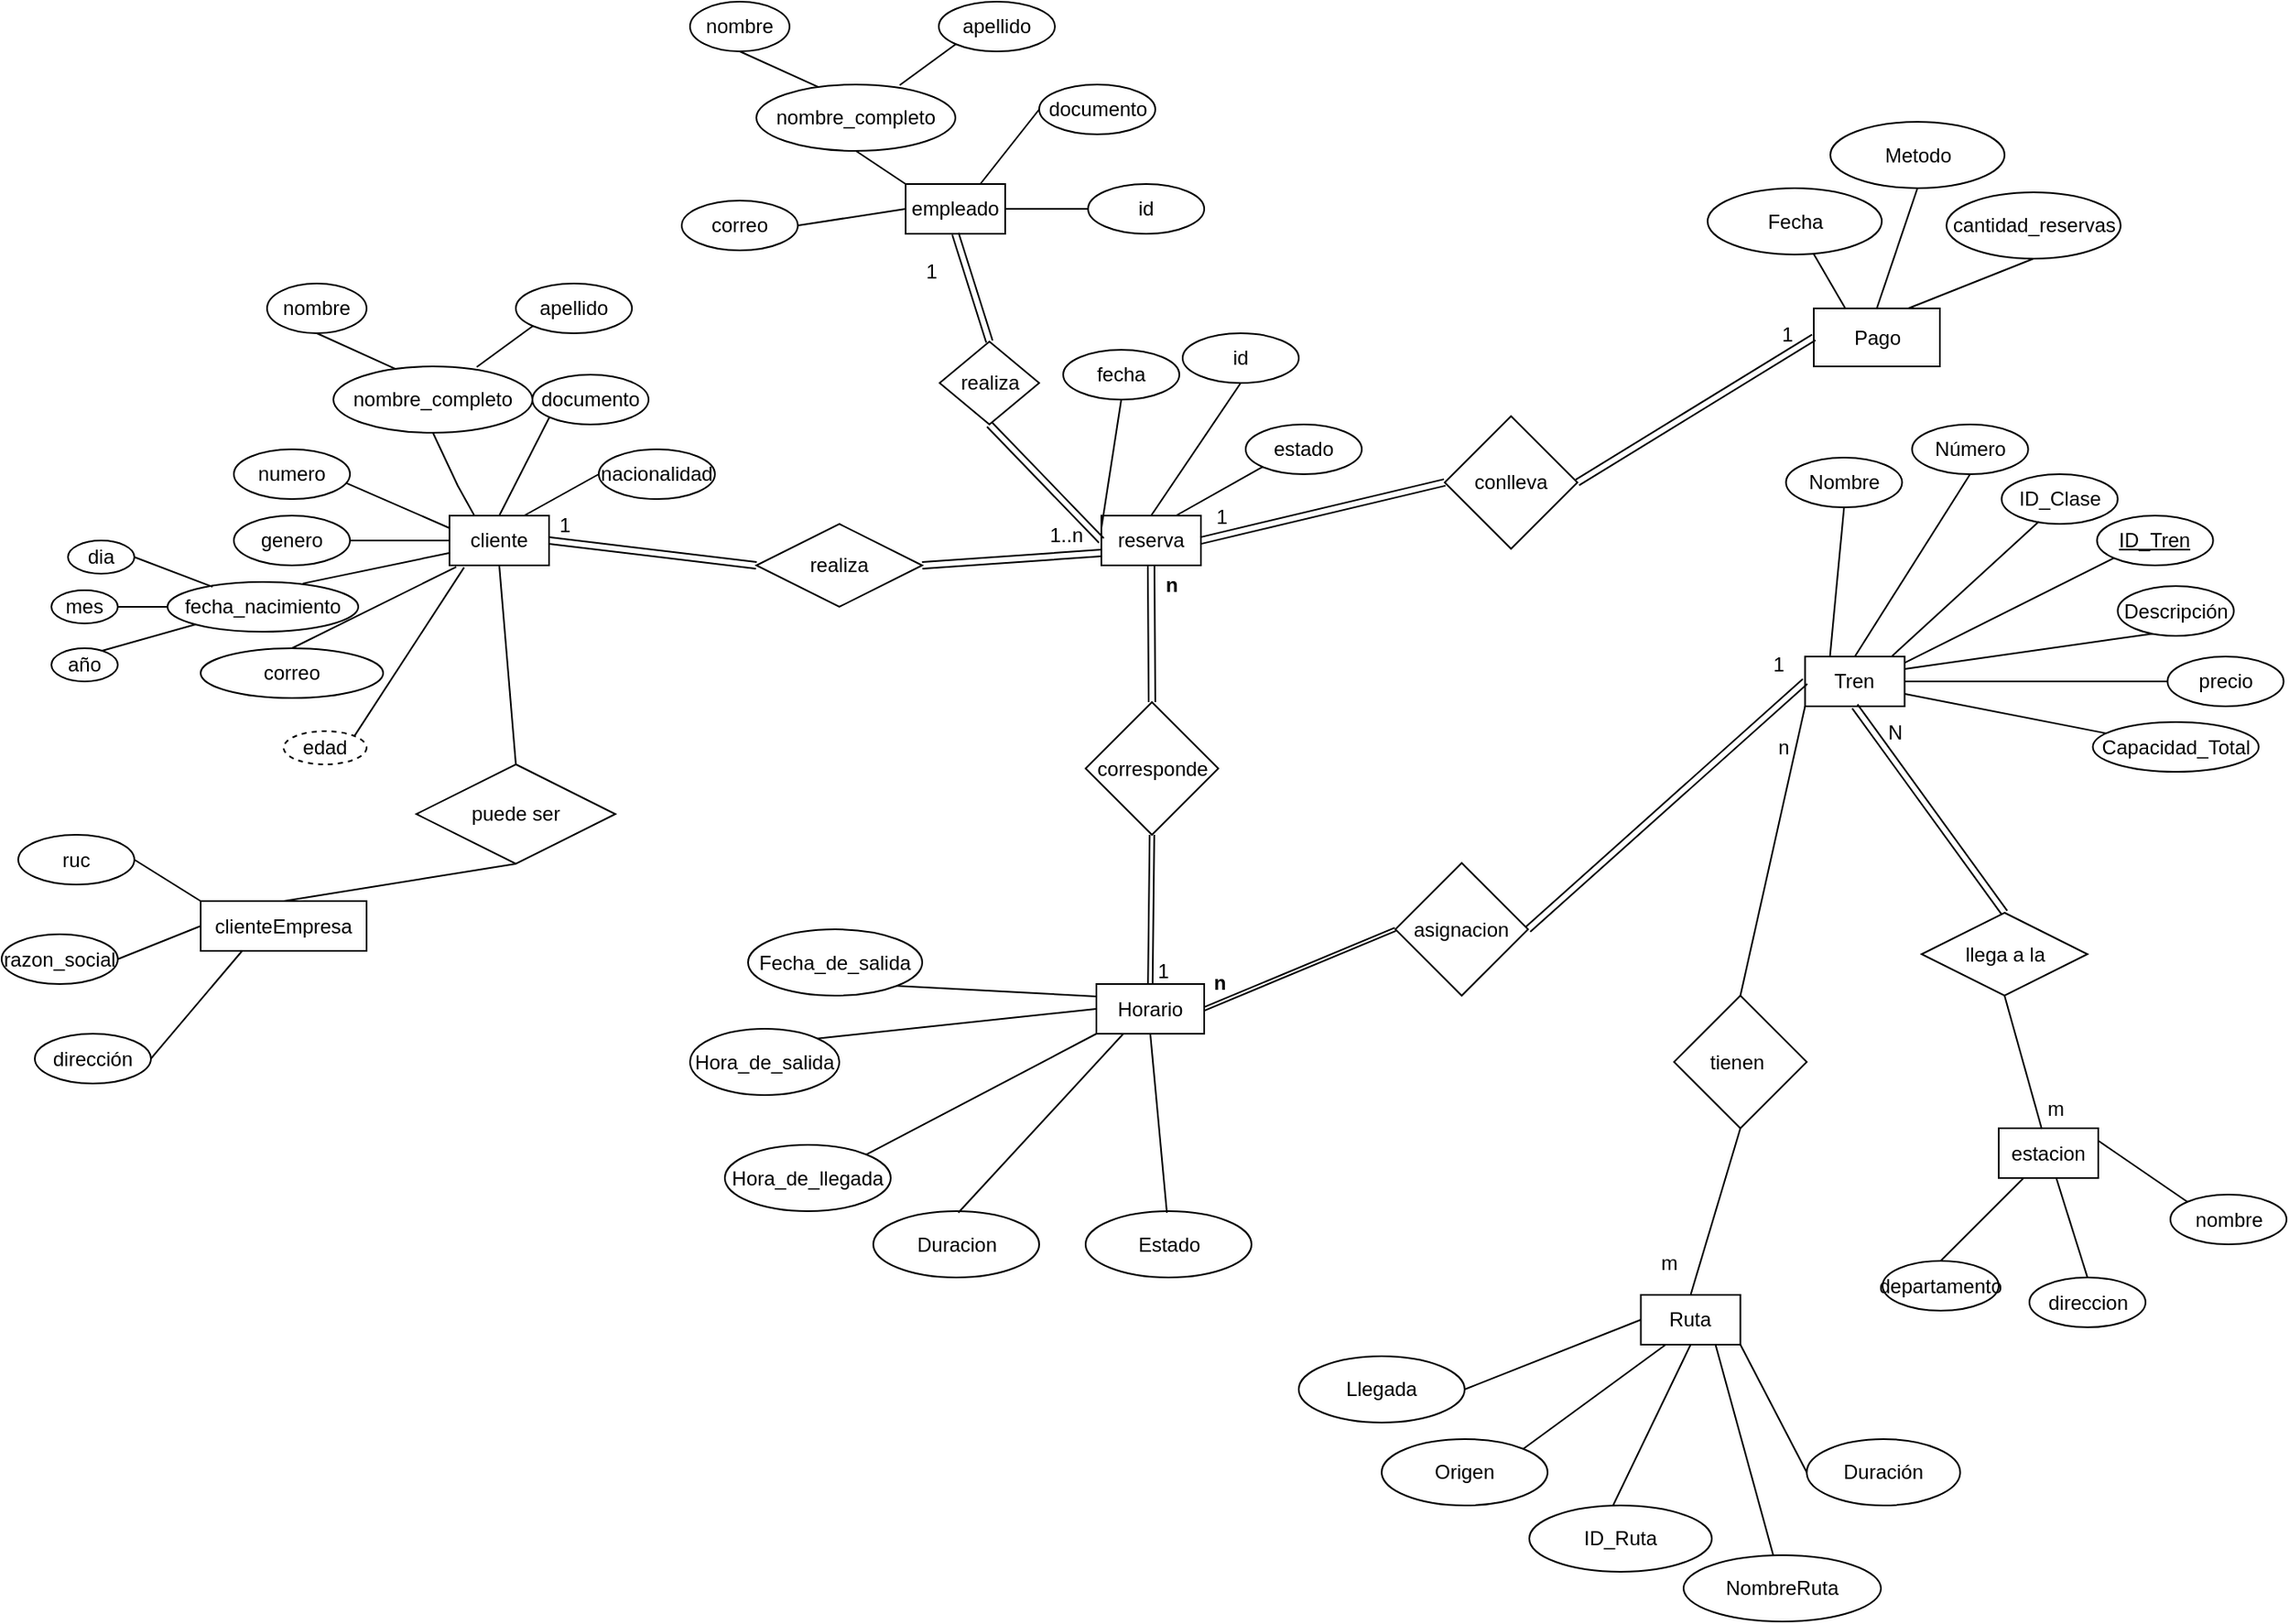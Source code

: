 <mxfile version="26.2.14">
  <diagram id="R2lEEEUBdFMjLlhIrx00" name="Page-1">
    <mxGraphModel dx="6060" dy="3515" grid="1" gridSize="10" guides="1" tooltips="1" connect="1" arrows="1" fold="1" page="1" pageScale="1" pageWidth="850" pageHeight="1100" math="0" shadow="0" extFonts="Permanent Marker^https://fonts.googleapis.com/css?family=Permanent+Marker">
      <root>
        <mxCell id="0" />
        <mxCell id="1" parent="0" />
        <mxCell id="vaJxQGinbK6b_5L8dUOn-235" value="cliente" style="rounded=0;whiteSpace=wrap;html=1;" vertex="1" parent="1">
          <mxGeometry x="-680" y="-10" width="60" height="30" as="geometry" />
        </mxCell>
        <mxCell id="vaJxQGinbK6b_5L8dUOn-236" value="nombre_completo" style="ellipse;whiteSpace=wrap;html=1;" vertex="1" parent="1">
          <mxGeometry x="-750" y="-100" width="120" height="40" as="geometry" />
        </mxCell>
        <mxCell id="vaJxQGinbK6b_5L8dUOn-237" value="nombre" style="ellipse;whiteSpace=wrap;html=1;" vertex="1" parent="1">
          <mxGeometry x="-790" y="-150" width="60" height="30" as="geometry" />
        </mxCell>
        <mxCell id="vaJxQGinbK6b_5L8dUOn-238" value="apellido" style="ellipse;whiteSpace=wrap;html=1;" vertex="1" parent="1">
          <mxGeometry x="-640" y="-150" width="70" height="30" as="geometry" />
        </mxCell>
        <mxCell id="vaJxQGinbK6b_5L8dUOn-239" value="Tren" style="rounded=0;whiteSpace=wrap;html=1;" vertex="1" parent="1">
          <mxGeometry x="137.25" y="75" width="60" height="30" as="geometry" />
        </mxCell>
        <mxCell id="vaJxQGinbK6b_5L8dUOn-240" value="" style="endArrow=none;html=1;rounded=0;entryX=0.5;entryY=1;entryDx=0;entryDy=0;exitX=0.313;exitY=0.038;exitDx=0;exitDy=0;exitPerimeter=0;" edge="1" parent="1" source="vaJxQGinbK6b_5L8dUOn-236" target="vaJxQGinbK6b_5L8dUOn-237">
          <mxGeometry width="50" height="50" relative="1" as="geometry">
            <mxPoint x="-640" y="-10" as="sourcePoint" />
            <mxPoint x="-590" y="-60" as="targetPoint" />
          </mxGeometry>
        </mxCell>
        <mxCell id="vaJxQGinbK6b_5L8dUOn-241" value="&lt;u&gt;ID_Tren&lt;/u&gt;" style="ellipse;whiteSpace=wrap;html=1;" vertex="1" parent="1">
          <mxGeometry x="313.25" y="-10" width="70" height="30" as="geometry" />
        </mxCell>
        <mxCell id="vaJxQGinbK6b_5L8dUOn-242" value="" style="endArrow=none;html=1;rounded=0;entryX=0;entryY=1;entryDx=0;entryDy=0;exitX=0.72;exitY=0.01;exitDx=0;exitDy=0;exitPerimeter=0;" edge="1" parent="1" source="vaJxQGinbK6b_5L8dUOn-236" target="vaJxQGinbK6b_5L8dUOn-238">
          <mxGeometry width="50" height="50" relative="1" as="geometry">
            <mxPoint x="-702" y="-68" as="sourcePoint" />
            <mxPoint x="-750" y="-110" as="targetPoint" />
          </mxGeometry>
        </mxCell>
        <mxCell id="vaJxQGinbK6b_5L8dUOn-243" value="" style="endArrow=none;html=1;rounded=0;entryX=0.5;entryY=1;entryDx=0;entryDy=0;exitX=0.25;exitY=0;exitDx=0;exitDy=0;" edge="1" parent="1" source="vaJxQGinbK6b_5L8dUOn-235" target="vaJxQGinbK6b_5L8dUOn-236">
          <mxGeometry width="50" height="50" relative="1" as="geometry">
            <mxPoint x="-665" y="-90" as="sourcePoint" />
            <mxPoint x="-620" y="-114" as="targetPoint" />
            <Array as="points">
              <mxPoint x="-675" y="-28" />
            </Array>
          </mxGeometry>
        </mxCell>
        <mxCell id="vaJxQGinbK6b_5L8dUOn-244" value="Número&lt;span style=&quot;color: rgba(0, 0, 0, 0); font-family: monospace; font-size: 0px; text-align: start; text-wrap-mode: nowrap;&quot;&gt;%3CmxGraphModel%3E%3Croot%3E%3CmxCell%20id%3D%220%22%2F%3E%3CmxCell%20id%3D%221%22%20parent%3D%220%22%2F%3E%3CmxCell%20id%3D%222%22%20value%3D%22ID_Tren%22%20style%3D%22ellipse%3BwhiteSpace%3Dwrap%3Bhtml%3D1%3B%22%20vertex%3D%221%22%20parent%3D%221%22%3E%3CmxGeometry%20x%3D%22550%22%20y%3D%22140%22%20width%3D%2270%22%20height%3D%2230%22%20as%3D%22geometry%22%2F%3E%3C%2FmxCell%3E%3C%2Froot%3E%3C%2FmxGraphModel%3E&lt;/span&gt;" style="ellipse;whiteSpace=wrap;html=1;" vertex="1" parent="1">
          <mxGeometry x="201.75" y="-65" width="70" height="30" as="geometry" />
        </mxCell>
        <mxCell id="vaJxQGinbK6b_5L8dUOn-245" value="numero" style="ellipse;whiteSpace=wrap;html=1;" vertex="1" parent="1">
          <mxGeometry x="-810" y="-50" width="70" height="30" as="geometry" />
        </mxCell>
        <mxCell id="vaJxQGinbK6b_5L8dUOn-246" value="Nombre" style="ellipse;whiteSpace=wrap;html=1;" vertex="1" parent="1">
          <mxGeometry x="125.75" y="-45" width="70" height="30" as="geometry" />
        </mxCell>
        <mxCell id="vaJxQGinbK6b_5L8dUOn-247" value="fecha_nacimiento" style="ellipse;whiteSpace=wrap;html=1;" vertex="1" parent="1">
          <mxGeometry x="-850" y="30" width="115" height="30" as="geometry" />
        </mxCell>
        <mxCell id="vaJxQGinbK6b_5L8dUOn-248" value="Capacidad_Total" style="ellipse;whiteSpace=wrap;html=1;" vertex="1" parent="1">
          <mxGeometry x="310.75" y="114.5" width="100" height="30" as="geometry" />
        </mxCell>
        <mxCell id="vaJxQGinbK6b_5L8dUOn-249" value="documento" style="ellipse;whiteSpace=wrap;html=1;" vertex="1" parent="1">
          <mxGeometry x="-630" y="-95" width="70" height="30" as="geometry" />
        </mxCell>
        <mxCell id="vaJxQGinbK6b_5L8dUOn-250" value="genero" style="ellipse;whiteSpace=wrap;html=1;" vertex="1" parent="1">
          <mxGeometry x="-810" y="-10" width="70" height="30" as="geometry" />
        </mxCell>
        <mxCell id="vaJxQGinbK6b_5L8dUOn-251" value="ID_Clase" style="ellipse;whiteSpace=wrap;html=1;" vertex="1" parent="1">
          <mxGeometry x="255.75" y="-35" width="70" height="30" as="geometry" />
        </mxCell>
        <mxCell id="vaJxQGinbK6b_5L8dUOn-252" value="correo" style="ellipse;whiteSpace=wrap;html=1;" vertex="1" parent="1">
          <mxGeometry x="-830" y="70" width="110" height="30" as="geometry" />
        </mxCell>
        <mxCell id="vaJxQGinbK6b_5L8dUOn-253" value="nacionalidad" style="ellipse;whiteSpace=wrap;html=1;" vertex="1" parent="1">
          <mxGeometry x="-590" y="-50" width="70" height="30" as="geometry" />
        </mxCell>
        <mxCell id="vaJxQGinbK6b_5L8dUOn-254" value="" style="endArrow=none;html=1;rounded=0;entryX=0.322;entryY=0.949;entryDx=0;entryDy=0;entryPerimeter=0;exitX=0.874;exitY=-0.01;exitDx=0;exitDy=0;exitPerimeter=0;" edge="1" parent="1" source="vaJxQGinbK6b_5L8dUOn-239" target="vaJxQGinbK6b_5L8dUOn-251">
          <mxGeometry width="50" height="50" relative="1" as="geometry">
            <mxPoint x="157.25" y="32.5" as="sourcePoint" />
            <mxPoint x="207.25" y="-17.5" as="targetPoint" />
          </mxGeometry>
        </mxCell>
        <mxCell id="vaJxQGinbK6b_5L8dUOn-255" value="edad" style="ellipse;whiteSpace=wrap;html=1;align=center;dashed=1;" vertex="1" parent="1">
          <mxGeometry x="-780" y="120" width="50" height="20" as="geometry" />
        </mxCell>
        <mxCell id="vaJxQGinbK6b_5L8dUOn-256" value="" style="endArrow=none;html=1;rounded=0;entryX=1;entryY=0.75;entryDx=0;entryDy=0;" edge="1" parent="1" source="vaJxQGinbK6b_5L8dUOn-248" target="vaJxQGinbK6b_5L8dUOn-239">
          <mxGeometry width="50" height="50" relative="1" as="geometry">
            <mxPoint x="117.25" y="112.5" as="sourcePoint" />
            <mxPoint x="167.25" y="62.5" as="targetPoint" />
          </mxGeometry>
        </mxCell>
        <mxCell id="vaJxQGinbK6b_5L8dUOn-257" value="" style="endArrow=none;html=1;rounded=0;exitX=0.5;exitY=1;exitDx=0;exitDy=0;entryX=0.25;entryY=0;entryDx=0;entryDy=0;" edge="1" parent="1" source="vaJxQGinbK6b_5L8dUOn-246" target="vaJxQGinbK6b_5L8dUOn-239">
          <mxGeometry width="50" height="50" relative="1" as="geometry">
            <mxPoint x="77.25" y="112.5" as="sourcePoint" />
            <mxPoint x="127.25" y="62.5" as="targetPoint" />
          </mxGeometry>
        </mxCell>
        <mxCell id="vaJxQGinbK6b_5L8dUOn-258" value="" style="endArrow=none;html=1;rounded=0;entryX=0;entryY=1;entryDx=0;entryDy=0;exitX=1.003;exitY=0.124;exitDx=0;exitDy=0;exitPerimeter=0;" edge="1" parent="1" source="vaJxQGinbK6b_5L8dUOn-239" target="vaJxQGinbK6b_5L8dUOn-241">
          <mxGeometry width="50" height="50" relative="1" as="geometry">
            <mxPoint x="167.25" y="65" as="sourcePoint" />
            <mxPoint x="187.25" y="-17.5" as="targetPoint" />
          </mxGeometry>
        </mxCell>
        <mxCell id="vaJxQGinbK6b_5L8dUOn-259" value="" style="endArrow=none;html=1;rounded=0;entryX=0.971;entryY=0.68;entryDx=0;entryDy=0;exitX=0;exitY=0.25;exitDx=0;exitDy=0;entryPerimeter=0;" edge="1" parent="1" source="vaJxQGinbK6b_5L8dUOn-235" target="vaJxQGinbK6b_5L8dUOn-245">
          <mxGeometry width="50" height="50" relative="1" as="geometry">
            <mxPoint x="-665" y="-90" as="sourcePoint" />
            <mxPoint x="-620" y="-114" as="targetPoint" />
          </mxGeometry>
        </mxCell>
        <mxCell id="vaJxQGinbK6b_5L8dUOn-260" value="" style="endArrow=none;html=1;rounded=0;exitX=0.5;exitY=1;exitDx=0;exitDy=0;entryX=0.5;entryY=0;entryDx=0;entryDy=0;" edge="1" parent="1" source="vaJxQGinbK6b_5L8dUOn-244" target="vaJxQGinbK6b_5L8dUOn-239">
          <mxGeometry width="50" height="50" relative="1" as="geometry">
            <mxPoint x="67.25" y="92.5" as="sourcePoint" />
            <mxPoint x="117.25" y="42.5" as="targetPoint" />
          </mxGeometry>
        </mxCell>
        <mxCell id="vaJxQGinbK6b_5L8dUOn-261" value="" style="endArrow=none;html=1;rounded=0;entryX=0;entryY=1;entryDx=0;entryDy=0;exitX=0.5;exitY=0;exitDx=0;exitDy=0;" edge="1" parent="1" source="vaJxQGinbK6b_5L8dUOn-235" target="vaJxQGinbK6b_5L8dUOn-249">
          <mxGeometry relative="1" as="geometry">
            <mxPoint x="-730" as="sourcePoint" />
            <mxPoint x="-570" as="targetPoint" />
          </mxGeometry>
        </mxCell>
        <mxCell id="vaJxQGinbK6b_5L8dUOn-262" value="" style="endArrow=none;html=1;rounded=0;entryX=0;entryY=0.5;entryDx=0;entryDy=0;exitX=1;exitY=0.5;exitDx=0;exitDy=0;" edge="1" parent="1" source="vaJxQGinbK6b_5L8dUOn-250" target="vaJxQGinbK6b_5L8dUOn-235">
          <mxGeometry relative="1" as="geometry">
            <mxPoint x="-790" y="30" as="sourcePoint" />
            <mxPoint x="-630" y="30" as="targetPoint" />
          </mxGeometry>
        </mxCell>
        <mxCell id="vaJxQGinbK6b_5L8dUOn-263" value="" style="endArrow=none;html=1;rounded=0;exitX=0.709;exitY=0.031;exitDx=0;exitDy=0;entryX=0;entryY=0.75;entryDx=0;entryDy=0;exitPerimeter=0;" edge="1" parent="1" source="vaJxQGinbK6b_5L8dUOn-247" target="vaJxQGinbK6b_5L8dUOn-235">
          <mxGeometry relative="1" as="geometry">
            <mxPoint x="-730" y="15" as="sourcePoint" />
            <mxPoint x="-680" y="20" as="targetPoint" />
          </mxGeometry>
        </mxCell>
        <mxCell id="vaJxQGinbK6b_5L8dUOn-264" value="" style="endArrow=none;html=1;rounded=0;exitX=0.5;exitY=0;exitDx=0;exitDy=0;entryX=0.068;entryY=1.031;entryDx=0;entryDy=0;entryPerimeter=0;" edge="1" parent="1" source="vaJxQGinbK6b_5L8dUOn-252" target="vaJxQGinbK6b_5L8dUOn-235">
          <mxGeometry relative="1" as="geometry">
            <mxPoint x="-735" y="51" as="sourcePoint" />
            <mxPoint x="-670" y="23" as="targetPoint" />
          </mxGeometry>
        </mxCell>
        <mxCell id="vaJxQGinbK6b_5L8dUOn-265" value="" style="endArrow=none;html=1;rounded=0;exitX=1;exitY=0;exitDx=0;exitDy=0;entryX=0.147;entryY=1.04;entryDx=0;entryDy=0;entryPerimeter=0;" edge="1" parent="1" source="vaJxQGinbK6b_5L8dUOn-255" target="vaJxQGinbK6b_5L8dUOn-235">
          <mxGeometry relative="1" as="geometry">
            <mxPoint x="-725" y="90" as="sourcePoint" />
            <mxPoint x="-666" y="31" as="targetPoint" />
          </mxGeometry>
        </mxCell>
        <mxCell id="vaJxQGinbK6b_5L8dUOn-266" value="" style="endArrow=none;html=1;rounded=0;exitX=0.75;exitY=0;exitDx=0;exitDy=0;entryX=0;entryY=0.5;entryDx=0;entryDy=0;" edge="1" parent="1" source="vaJxQGinbK6b_5L8dUOn-235" target="vaJxQGinbK6b_5L8dUOn-253">
          <mxGeometry relative="1" as="geometry">
            <mxPoint x="-695" y="130" as="sourcePoint" />
            <mxPoint x="-661" y="31" as="targetPoint" />
          </mxGeometry>
        </mxCell>
        <mxCell id="vaJxQGinbK6b_5L8dUOn-267" value="clienteEmpresa" style="rounded=0;whiteSpace=wrap;html=1;" vertex="1" parent="1">
          <mxGeometry x="-830" y="222.5" width="100" height="30" as="geometry" />
        </mxCell>
        <mxCell id="vaJxQGinbK6b_5L8dUOn-268" value="Horario" style="rounded=0;whiteSpace=wrap;html=1;" vertex="1" parent="1">
          <mxGeometry x="-290" y="272.5" width="65" height="30" as="geometry" />
        </mxCell>
        <mxCell id="vaJxQGinbK6b_5L8dUOn-269" value="Ruta" style="rounded=0;whiteSpace=wrap;html=1;" vertex="1" parent="1">
          <mxGeometry x="38.25" y="460" width="60" height="30" as="geometry" />
        </mxCell>
        <mxCell id="vaJxQGinbK6b_5L8dUOn-270" value="Hora_de_salida" style="ellipse;whiteSpace=wrap;html=1;" vertex="1" parent="1">
          <mxGeometry x="-535" y="299.5" width="90" height="40" as="geometry" />
        </mxCell>
        <mxCell id="vaJxQGinbK6b_5L8dUOn-271" value="Fecha_de_salida" style="ellipse;whiteSpace=wrap;html=1;" vertex="1" parent="1">
          <mxGeometry x="-500" y="239.5" width="105" height="40" as="geometry" />
        </mxCell>
        <mxCell id="vaJxQGinbK6b_5L8dUOn-272" value="Hora_de_llegada" style="ellipse;whiteSpace=wrap;html=1;" vertex="1" parent="1">
          <mxGeometry x="-514" y="369.5" width="100" height="40" as="geometry" />
        </mxCell>
        <mxCell id="vaJxQGinbK6b_5L8dUOn-273" value="Duracion" style="ellipse;whiteSpace=wrap;html=1;" vertex="1" parent="1">
          <mxGeometry x="-424.5" y="409.5" width="100" height="40" as="geometry" />
        </mxCell>
        <mxCell id="vaJxQGinbK6b_5L8dUOn-274" value="ID_Ruta" style="ellipse;whiteSpace=wrap;html=1;" vertex="1" parent="1">
          <mxGeometry x="-29" y="587" width="110" height="40" as="geometry" />
        </mxCell>
        <mxCell id="vaJxQGinbK6b_5L8dUOn-275" value="ruc" style="ellipse;whiteSpace=wrap;html=1;" vertex="1" parent="1">
          <mxGeometry x="-940" y="182.5" width="70" height="30" as="geometry" />
        </mxCell>
        <mxCell id="vaJxQGinbK6b_5L8dUOn-276" value="razon_social" style="ellipse;whiteSpace=wrap;html=1;" vertex="1" parent="1">
          <mxGeometry x="-950" y="242.5" width="70" height="30" as="geometry" />
        </mxCell>
        <mxCell id="vaJxQGinbK6b_5L8dUOn-277" value="dirección" style="ellipse;whiteSpace=wrap;html=1;" vertex="1" parent="1">
          <mxGeometry x="-930" y="302.5" width="70" height="30" as="geometry" />
        </mxCell>
        <mxCell id="vaJxQGinbK6b_5L8dUOn-278" value="" style="endArrow=none;html=1;rounded=0;exitX=1;exitY=0.5;exitDx=0;exitDy=0;entryX=0;entryY=0;entryDx=0;entryDy=0;" edge="1" parent="1" source="vaJxQGinbK6b_5L8dUOn-275" target="vaJxQGinbK6b_5L8dUOn-267">
          <mxGeometry relative="1" as="geometry">
            <mxPoint x="-867" y="135.5" as="sourcePoint" />
            <mxPoint x="-801" y="33.5" as="targetPoint" />
          </mxGeometry>
        </mxCell>
        <mxCell id="vaJxQGinbK6b_5L8dUOn-279" value="" style="endArrow=none;html=1;rounded=0;exitX=1;exitY=0.5;exitDx=0;exitDy=0;entryX=0;entryY=0.5;entryDx=0;entryDy=0;" edge="1" parent="1" source="vaJxQGinbK6b_5L8dUOn-276" target="vaJxQGinbK6b_5L8dUOn-267">
          <mxGeometry relative="1" as="geometry">
            <mxPoint x="-867" y="135.5" as="sourcePoint" />
            <mxPoint x="-801" y="33.5" as="targetPoint" />
          </mxGeometry>
        </mxCell>
        <mxCell id="vaJxQGinbK6b_5L8dUOn-280" value="" style="endArrow=none;html=1;rounded=0;exitX=1;exitY=0.5;exitDx=0;exitDy=0;entryX=0.25;entryY=1;entryDx=0;entryDy=0;" edge="1" parent="1" source="vaJxQGinbK6b_5L8dUOn-277" target="vaJxQGinbK6b_5L8dUOn-267">
          <mxGeometry relative="1" as="geometry">
            <mxPoint x="-867" y="135.5" as="sourcePoint" />
            <mxPoint x="-801" y="33.5" as="targetPoint" />
          </mxGeometry>
        </mxCell>
        <mxCell id="vaJxQGinbK6b_5L8dUOn-281" value="NombreRuta" style="ellipse;whiteSpace=wrap;html=1;" vertex="1" parent="1">
          <mxGeometry x="64" y="617" width="119" height="40" as="geometry" />
        </mxCell>
        <mxCell id="vaJxQGinbK6b_5L8dUOn-282" value="Duración" style="ellipse;whiteSpace=wrap;html=1;" vertex="1" parent="1">
          <mxGeometry x="138.25" y="547" width="92.5" height="40" as="geometry" />
        </mxCell>
        <mxCell id="vaJxQGinbK6b_5L8dUOn-283" value="reserva" style="rounded=0;whiteSpace=wrap;html=1;" vertex="1" parent="1">
          <mxGeometry x="-287" y="-10" width="60" height="30" as="geometry" />
        </mxCell>
        <mxCell id="vaJxQGinbK6b_5L8dUOn-284" value="id" style="ellipse;whiteSpace=wrap;html=1;" vertex="1" parent="1">
          <mxGeometry x="-238" y="-120" width="70" height="30" as="geometry" />
        </mxCell>
        <mxCell id="vaJxQGinbK6b_5L8dUOn-285" value="fecha" style="ellipse;whiteSpace=wrap;html=1;" vertex="1" parent="1">
          <mxGeometry x="-310" y="-110" width="70" height="30" as="geometry" />
        </mxCell>
        <mxCell id="vaJxQGinbK6b_5L8dUOn-286" value="dia" style="ellipse;whiteSpace=wrap;html=1;" vertex="1" parent="1">
          <mxGeometry x="-910" y="5" width="40" height="20" as="geometry" />
        </mxCell>
        <mxCell id="vaJxQGinbK6b_5L8dUOn-287" value="mes" style="ellipse;whiteSpace=wrap;html=1;" vertex="1" parent="1">
          <mxGeometry x="-920" y="35" width="40" height="20" as="geometry" />
        </mxCell>
        <mxCell id="vaJxQGinbK6b_5L8dUOn-288" value="año" style="ellipse;whiteSpace=wrap;html=1;" vertex="1" parent="1">
          <mxGeometry x="-920" y="70" width="40" height="20" as="geometry" />
        </mxCell>
        <mxCell id="vaJxQGinbK6b_5L8dUOn-289" value="" style="endArrow=none;html=1;rounded=0;exitX=1;exitY=0.5;exitDx=0;exitDy=0;entryX=0.236;entryY=0.099;entryDx=0;entryDy=0;entryPerimeter=0;" edge="1" parent="1" source="vaJxQGinbK6b_5L8dUOn-286" target="vaJxQGinbK6b_5L8dUOn-247">
          <mxGeometry relative="1" as="geometry">
            <mxPoint x="-747" y="128" as="sourcePoint" />
            <mxPoint x="-870.0" y="40" as="targetPoint" />
          </mxGeometry>
        </mxCell>
        <mxCell id="vaJxQGinbK6b_5L8dUOn-290" value="" style="endArrow=none;html=1;rounded=0;exitX=1;exitY=0.5;exitDx=0;exitDy=0;entryX=0;entryY=0.5;entryDx=0;entryDy=0;" edge="1" parent="1" source="vaJxQGinbK6b_5L8dUOn-287" target="vaJxQGinbK6b_5L8dUOn-247">
          <mxGeometry relative="1" as="geometry">
            <mxPoint x="-860" y="25" as="sourcePoint" />
            <mxPoint x="-870.92" y="43.51" as="targetPoint" />
          </mxGeometry>
        </mxCell>
        <mxCell id="vaJxQGinbK6b_5L8dUOn-291" value="" style="endArrow=none;html=1;rounded=0;exitX=0.763;exitY=0.076;exitDx=0;exitDy=0;entryX=0;entryY=1;entryDx=0;entryDy=0;exitPerimeter=0;" edge="1" parent="1" source="vaJxQGinbK6b_5L8dUOn-288" target="vaJxQGinbK6b_5L8dUOn-247">
          <mxGeometry relative="1" as="geometry">
            <mxPoint x="-850" y="60" as="sourcePoint" />
            <mxPoint x="-810" y="62" as="targetPoint" />
          </mxGeometry>
        </mxCell>
        <mxCell id="vaJxQGinbK6b_5L8dUOn-292" value="Estado" style="ellipse;whiteSpace=wrap;html=1;" vertex="1" parent="1">
          <mxGeometry x="-296.5" y="409.5" width="100" height="40" as="geometry" />
        </mxCell>
        <mxCell id="vaJxQGinbK6b_5L8dUOn-293" value="" style="endArrow=none;html=1;rounded=0;exitX=0;exitY=0.25;exitDx=0;exitDy=0;entryX=1;entryY=1;entryDx=0;entryDy=0;" edge="1" parent="1" source="vaJxQGinbK6b_5L8dUOn-268" target="vaJxQGinbK6b_5L8dUOn-271">
          <mxGeometry width="50" height="50" relative="1" as="geometry">
            <mxPoint x="-272" y="239.5" as="sourcePoint" />
            <mxPoint x="-222" y="189.5" as="targetPoint" />
          </mxGeometry>
        </mxCell>
        <mxCell id="vaJxQGinbK6b_5L8dUOn-294" value="" style="endArrow=none;html=1;rounded=0;exitX=0.5;exitY=0;exitDx=0;exitDy=0;entryX=0.5;entryY=1;entryDx=0;entryDy=0;" edge="1" parent="1" source="vaJxQGinbK6b_5L8dUOn-283" target="vaJxQGinbK6b_5L8dUOn-284">
          <mxGeometry relative="1" as="geometry">
            <mxPoint x="-445" y="-85" as="sourcePoint" />
            <mxPoint x="-400" y="-110" as="targetPoint" />
          </mxGeometry>
        </mxCell>
        <mxCell id="vaJxQGinbK6b_5L8dUOn-295" value="" style="endArrow=none;html=1;rounded=0;exitX=0;exitY=0.5;exitDx=0;exitDy=0;entryX=1;entryY=0;entryDx=0;entryDy=0;" edge="1" parent="1" source="vaJxQGinbK6b_5L8dUOn-268" target="vaJxQGinbK6b_5L8dUOn-270">
          <mxGeometry width="50" height="50" relative="1" as="geometry">
            <mxPoint x="-332.4" y="289.5" as="sourcePoint" />
            <mxPoint x="-332.4" y="209.5" as="targetPoint" />
          </mxGeometry>
        </mxCell>
        <mxCell id="vaJxQGinbK6b_5L8dUOn-296" value="" style="endArrow=none;html=1;rounded=0;exitX=0;exitY=0.25;exitDx=0;exitDy=0;entryX=0.5;entryY=1;entryDx=0;entryDy=0;" edge="1" parent="1" source="vaJxQGinbK6b_5L8dUOn-283" target="vaJxQGinbK6b_5L8dUOn-285">
          <mxGeometry relative="1" as="geometry">
            <mxPoint x="-240" y="-15" as="sourcePoint" />
            <mxPoint x="-255" y="-65" as="targetPoint" />
          </mxGeometry>
        </mxCell>
        <mxCell id="vaJxQGinbK6b_5L8dUOn-297" value="" style="endArrow=none;html=1;rounded=0;exitX=0;exitY=1;exitDx=0;exitDy=0;entryX=1;entryY=0;entryDx=0;entryDy=0;" edge="1" parent="1" source="vaJxQGinbK6b_5L8dUOn-268" target="vaJxQGinbK6b_5L8dUOn-272">
          <mxGeometry width="50" height="50" relative="1" as="geometry">
            <mxPoint x="-309" y="341.5" as="sourcePoint" />
            <mxPoint x="-372" y="279.5" as="targetPoint" />
          </mxGeometry>
        </mxCell>
        <mxCell id="vaJxQGinbK6b_5L8dUOn-298" value="" style="endArrow=none;html=1;rounded=0;exitX=0.25;exitY=1;exitDx=0;exitDy=0;entryX=0.513;entryY=0.022;entryDx=0;entryDy=0;entryPerimeter=0;" edge="1" parent="1" source="vaJxQGinbK6b_5L8dUOn-268" target="vaJxQGinbK6b_5L8dUOn-273">
          <mxGeometry width="50" height="50" relative="1" as="geometry">
            <mxPoint x="-272" y="364.5" as="sourcePoint" />
            <mxPoint x="-362" y="359.5" as="targetPoint" />
          </mxGeometry>
        </mxCell>
        <mxCell id="vaJxQGinbK6b_5L8dUOn-299" value="" style="endArrow=none;html=1;rounded=0;exitX=0.5;exitY=1;exitDx=0;exitDy=0;entryX=0.49;entryY=0.023;entryDx=0;entryDy=0;entryPerimeter=0;" edge="1" parent="1" source="vaJxQGinbK6b_5L8dUOn-268" target="vaJxQGinbK6b_5L8dUOn-292">
          <mxGeometry width="50" height="50" relative="1" as="geometry">
            <mxPoint x="-217" y="299.5" as="sourcePoint" />
            <mxPoint x="-213.25" y="409.5" as="targetPoint" />
          </mxGeometry>
        </mxCell>
        <mxCell id="vaJxQGinbK6b_5L8dUOn-300" value="estado" style="ellipse;whiteSpace=wrap;html=1;" vertex="1" parent="1">
          <mxGeometry x="-200" y="-65" width="70" height="30" as="geometry" />
        </mxCell>
        <mxCell id="vaJxQGinbK6b_5L8dUOn-301" value="" style="endArrow=none;html=1;rounded=0;exitX=0.75;exitY=0;exitDx=0;exitDy=0;entryX=0;entryY=1;entryDx=0;entryDy=0;" edge="1" parent="1" source="vaJxQGinbK6b_5L8dUOn-283" target="vaJxQGinbK6b_5L8dUOn-300">
          <mxGeometry relative="1" as="geometry">
            <mxPoint x="-315" y="-10" as="sourcePoint" />
            <mxPoint x="-328" y="-65" as="targetPoint" />
          </mxGeometry>
        </mxCell>
        <mxCell id="vaJxQGinbK6b_5L8dUOn-302" value="empleado" style="rounded=0;whiteSpace=wrap;html=1;" vertex="1" parent="1">
          <mxGeometry x="-405" y="-210" width="60" height="30" as="geometry" />
        </mxCell>
        <mxCell id="vaJxQGinbK6b_5L8dUOn-303" value="nombre_completo" style="ellipse;whiteSpace=wrap;html=1;" vertex="1" parent="1">
          <mxGeometry x="-495" y="-270" width="120" height="40" as="geometry" />
        </mxCell>
        <mxCell id="vaJxQGinbK6b_5L8dUOn-304" value="Pago" style="rounded=0;whiteSpace=wrap;html=1;" vertex="1" parent="1">
          <mxGeometry x="142.5" y="-135" width="76" height="35" as="geometry" />
        </mxCell>
        <mxCell id="vaJxQGinbK6b_5L8dUOn-305" value="nombre" style="ellipse;whiteSpace=wrap;html=1;" vertex="1" parent="1">
          <mxGeometry x="-535" y="-320" width="60" height="30" as="geometry" />
        </mxCell>
        <mxCell id="vaJxQGinbK6b_5L8dUOn-306" value="apellido" style="ellipse;whiteSpace=wrap;html=1;" vertex="1" parent="1">
          <mxGeometry x="-385" y="-320" width="70" height="30" as="geometry" />
        </mxCell>
        <mxCell id="vaJxQGinbK6b_5L8dUOn-307" value="" style="endArrow=none;html=1;rounded=0;entryX=0.5;entryY=1;entryDx=0;entryDy=0;exitX=0.313;exitY=0.038;exitDx=0;exitDy=0;exitPerimeter=0;" edge="1" parent="1" source="vaJxQGinbK6b_5L8dUOn-303" target="vaJxQGinbK6b_5L8dUOn-305">
          <mxGeometry width="50" height="50" relative="1" as="geometry">
            <mxPoint x="-385" y="-180" as="sourcePoint" />
            <mxPoint x="-335" y="-230" as="targetPoint" />
          </mxGeometry>
        </mxCell>
        <mxCell id="vaJxQGinbK6b_5L8dUOn-308" value="" style="endArrow=none;html=1;rounded=0;entryX=0;entryY=1;entryDx=0;entryDy=0;exitX=0.72;exitY=0.01;exitDx=0;exitDy=0;exitPerimeter=0;" edge="1" parent="1" source="vaJxQGinbK6b_5L8dUOn-303" target="vaJxQGinbK6b_5L8dUOn-306">
          <mxGeometry width="50" height="50" relative="1" as="geometry">
            <mxPoint x="-447" y="-238" as="sourcePoint" />
            <mxPoint x="-495" y="-280" as="targetPoint" />
          </mxGeometry>
        </mxCell>
        <mxCell id="vaJxQGinbK6b_5L8dUOn-309" value="documento" style="ellipse;whiteSpace=wrap;html=1;" vertex="1" parent="1">
          <mxGeometry x="-324.5" y="-270" width="70" height="30" as="geometry" />
        </mxCell>
        <mxCell id="vaJxQGinbK6b_5L8dUOn-310" value="" style="endArrow=none;html=1;rounded=0;entryX=0.5;entryY=1;entryDx=0;entryDy=0;exitX=0;exitY=0;exitDx=0;exitDy=0;" edge="1" parent="1" source="vaJxQGinbK6b_5L8dUOn-302" target="vaJxQGinbK6b_5L8dUOn-303">
          <mxGeometry width="50" height="50" relative="1" as="geometry">
            <mxPoint x="-387" y="-198" as="sourcePoint" />
            <mxPoint x="-435" y="-220" as="targetPoint" />
          </mxGeometry>
        </mxCell>
        <mxCell id="vaJxQGinbK6b_5L8dUOn-311" value="" style="endArrow=none;html=1;rounded=0;entryX=0;entryY=0.5;entryDx=0;entryDy=0;exitX=0.75;exitY=0;exitDx=0;exitDy=0;" edge="1" parent="1" source="vaJxQGinbK6b_5L8dUOn-302" target="vaJxQGinbK6b_5L8dUOn-309">
          <mxGeometry width="50" height="50" relative="1" as="geometry">
            <mxPoint x="-395" y="-170" as="sourcePoint" />
            <mxPoint x="-425" y="-220" as="targetPoint" />
          </mxGeometry>
        </mxCell>
        <mxCell id="vaJxQGinbK6b_5L8dUOn-312" value="cantidad_reservas" style="ellipse;whiteSpace=wrap;html=1;" vertex="1" parent="1">
          <mxGeometry x="222.5" y="-205" width="105" height="40" as="geometry" />
        </mxCell>
        <mxCell id="vaJxQGinbK6b_5L8dUOn-313" value="" style="endArrow=none;html=1;rounded=0;entryX=1;entryY=0.5;entryDx=0;entryDy=0;exitX=0;exitY=0.5;exitDx=0;exitDy=0;" edge="1" parent="1" source="vaJxQGinbK6b_5L8dUOn-302" target="vaJxQGinbK6b_5L8dUOn-314">
          <mxGeometry width="50" height="50" relative="1" as="geometry">
            <mxPoint x="-395" y="-170" as="sourcePoint" />
            <mxPoint x="-425" y="-220" as="targetPoint" />
          </mxGeometry>
        </mxCell>
        <mxCell id="vaJxQGinbK6b_5L8dUOn-314" value="correo" style="ellipse;whiteSpace=wrap;html=1;" vertex="1" parent="1">
          <mxGeometry x="-540" y="-200" width="70" height="30" as="geometry" />
        </mxCell>
        <mxCell id="vaJxQGinbK6b_5L8dUOn-315" value="Metodo" style="ellipse;whiteSpace=wrap;html=1;" vertex="1" parent="1">
          <mxGeometry x="152.5" y="-247.5" width="105" height="40" as="geometry" />
        </mxCell>
        <mxCell id="vaJxQGinbK6b_5L8dUOn-316" value="Fecha" style="ellipse;whiteSpace=wrap;html=1;" vertex="1" parent="1">
          <mxGeometry x="78.5" y="-207.5" width="105" height="40" as="geometry" />
        </mxCell>
        <mxCell id="vaJxQGinbK6b_5L8dUOn-317" value="id" style="ellipse;whiteSpace=wrap;html=1;" vertex="1" parent="1">
          <mxGeometry x="-295" y="-210" width="70" height="30" as="geometry" />
        </mxCell>
        <mxCell id="vaJxQGinbK6b_5L8dUOn-318" value="" style="endArrow=none;html=1;rounded=0;entryX=0;entryY=0.5;entryDx=0;entryDy=0;exitX=1;exitY=0.5;exitDx=0;exitDy=0;" edge="1" parent="1" source="vaJxQGinbK6b_5L8dUOn-302" target="vaJxQGinbK6b_5L8dUOn-317">
          <mxGeometry width="50" height="50" relative="1" as="geometry">
            <mxPoint x="-350" y="-170" as="sourcePoint" />
            <mxPoint x="-270" y="-250" as="targetPoint" />
          </mxGeometry>
        </mxCell>
        <mxCell id="vaJxQGinbK6b_5L8dUOn-319" value="" style="endArrow=none;html=1;rounded=0;entryX=0.25;entryY=0;entryDx=0;entryDy=0;" edge="1" parent="1" source="vaJxQGinbK6b_5L8dUOn-316" target="vaJxQGinbK6b_5L8dUOn-304">
          <mxGeometry width="50" height="50" relative="1" as="geometry">
            <mxPoint x="112.29" y="-94.28" as="sourcePoint" />
            <mxPoint x="142.5" y="-135" as="targetPoint" />
          </mxGeometry>
        </mxCell>
        <mxCell id="vaJxQGinbK6b_5L8dUOn-320" value="" style="endArrow=none;html=1;rounded=0;entryX=0.5;entryY=0;entryDx=0;entryDy=0;exitX=0.5;exitY=1;exitDx=0;exitDy=0;" edge="1" parent="1" source="vaJxQGinbK6b_5L8dUOn-315" target="vaJxQGinbK6b_5L8dUOn-304">
          <mxGeometry width="50" height="50" relative="1" as="geometry">
            <mxPoint x="87.5" y="-155" as="sourcePoint" />
            <mxPoint x="191.5" y="-171" as="targetPoint" />
          </mxGeometry>
        </mxCell>
        <mxCell id="vaJxQGinbK6b_5L8dUOn-321" value="" style="endArrow=none;html=1;rounded=0;entryX=0.75;entryY=0;entryDx=0;entryDy=0;exitX=0.5;exitY=1;exitDx=0;exitDy=0;" edge="1" parent="1" source="vaJxQGinbK6b_5L8dUOn-312" target="vaJxQGinbK6b_5L8dUOn-304">
          <mxGeometry width="50" height="50" relative="1" as="geometry">
            <mxPoint x="203.5" y="-201" as="sourcePoint" />
            <mxPoint x="272.5" y="-135" as="targetPoint" />
          </mxGeometry>
        </mxCell>
        <mxCell id="vaJxQGinbK6b_5L8dUOn-322" value="estacion" style="rounded=0;whiteSpace=wrap;html=1;" vertex="1" parent="1">
          <mxGeometry x="254" y="359.5" width="60" height="30" as="geometry" />
        </mxCell>
        <mxCell id="vaJxQGinbK6b_5L8dUOn-323" value="nombre" style="ellipse;whiteSpace=wrap;html=1;" vertex="1" parent="1">
          <mxGeometry x="357.5" y="399.5" width="70" height="30" as="geometry" />
        </mxCell>
        <mxCell id="vaJxQGinbK6b_5L8dUOn-324" value="direccion" style="ellipse;whiteSpace=wrap;html=1;" vertex="1" parent="1">
          <mxGeometry x="272.5" y="449.5" width="70" height="30" as="geometry" />
        </mxCell>
        <mxCell id="vaJxQGinbK6b_5L8dUOn-325" value="Origen" style="ellipse;whiteSpace=wrap;html=1;" vertex="1" parent="1">
          <mxGeometry x="-118" y="547" width="100" height="40" as="geometry" />
        </mxCell>
        <mxCell id="vaJxQGinbK6b_5L8dUOn-326" value="" style="endArrow=none;html=1;rounded=0;exitX=1;exitY=0.25;exitDx=0;exitDy=0;entryX=0;entryY=0;entryDx=0;entryDy=0;" edge="1" parent="1" source="vaJxQGinbK6b_5L8dUOn-322" target="vaJxQGinbK6b_5L8dUOn-323">
          <mxGeometry relative="1" as="geometry">
            <mxPoint x="-68.5" y="364.5" as="sourcePoint" />
            <mxPoint x="-13.5" y="299.5" as="targetPoint" />
          </mxGeometry>
        </mxCell>
        <mxCell id="vaJxQGinbK6b_5L8dUOn-327" value="Llegada" style="ellipse;whiteSpace=wrap;html=1;" vertex="1" parent="1">
          <mxGeometry x="-168" y="497" width="100" height="40" as="geometry" />
        </mxCell>
        <mxCell id="vaJxQGinbK6b_5L8dUOn-328" value="" style="endArrow=none;html=1;rounded=0;entryX=0.5;entryY=0;entryDx=0;entryDy=0;" edge="1" parent="1" source="vaJxQGinbK6b_5L8dUOn-322" target="vaJxQGinbK6b_5L8dUOn-324">
          <mxGeometry relative="1" as="geometry">
            <mxPoint x="231.5" y="449.5" as="sourcePoint" />
            <mxPoint x="281.5" y="419.5" as="targetPoint" />
          </mxGeometry>
        </mxCell>
        <mxCell id="vaJxQGinbK6b_5L8dUOn-329" value="" style="endArrow=none;html=1;rounded=0;exitX=1;exitY=0.5;exitDx=0;exitDy=0;entryX=0;entryY=0.5;entryDx=0;entryDy=0;" edge="1" parent="1" source="vaJxQGinbK6b_5L8dUOn-327" target="vaJxQGinbK6b_5L8dUOn-269">
          <mxGeometry width="50" height="50" relative="1" as="geometry">
            <mxPoint x="136" y="402" as="sourcePoint" />
            <mxPoint x="26.0" y="442" as="targetPoint" />
          </mxGeometry>
        </mxCell>
        <mxCell id="vaJxQGinbK6b_5L8dUOn-330" value="" style="endArrow=none;html=1;rounded=0;exitX=0.25;exitY=1;exitDx=0;exitDy=0;entryX=1;entryY=0;entryDx=0;entryDy=0;" edge="1" parent="1" source="vaJxQGinbK6b_5L8dUOn-269" target="vaJxQGinbK6b_5L8dUOn-325">
          <mxGeometry width="50" height="50" relative="1" as="geometry">
            <mxPoint x="528.5" y="582" as="sourcePoint" />
            <mxPoint x="-1.5" y="382" as="targetPoint" />
          </mxGeometry>
        </mxCell>
        <mxCell id="vaJxQGinbK6b_5L8dUOn-331" value="" style="endArrow=none;html=1;rounded=0;exitX=0.75;exitY=1;exitDx=0;exitDy=0;" edge="1" parent="1" source="vaJxQGinbK6b_5L8dUOn-269" target="vaJxQGinbK6b_5L8dUOn-281">
          <mxGeometry width="50" height="50" relative="1" as="geometry">
            <mxPoint x="21.5" y="482" as="sourcePoint" />
            <mxPoint x="31.5" y="592" as="targetPoint" />
          </mxGeometry>
        </mxCell>
        <mxCell id="vaJxQGinbK6b_5L8dUOn-332" value="" style="endArrow=none;html=1;rounded=0;exitX=0.5;exitY=1;exitDx=0;exitDy=0;entryX=0.459;entryY=0;entryDx=0;entryDy=0;entryPerimeter=0;" edge="1" parent="1" source="vaJxQGinbK6b_5L8dUOn-269" target="vaJxQGinbK6b_5L8dUOn-274">
          <mxGeometry width="50" height="50" relative="1" as="geometry">
            <mxPoint x="41.5" y="537" as="sourcePoint" />
            <mxPoint x="28.5" y="472" as="targetPoint" />
          </mxGeometry>
        </mxCell>
        <mxCell id="vaJxQGinbK6b_5L8dUOn-333" value="departamento" style="ellipse;whiteSpace=wrap;html=1;" vertex="1" parent="1">
          <mxGeometry x="184" y="439.5" width="70" height="30" as="geometry" />
        </mxCell>
        <mxCell id="vaJxQGinbK6b_5L8dUOn-334" value="" style="endArrow=none;html=1;rounded=0;exitX=0;exitY=0.5;exitDx=0;exitDy=0;entryX=1;entryY=1;entryDx=0;entryDy=0;" edge="1" parent="1" source="vaJxQGinbK6b_5L8dUOn-282" target="vaJxQGinbK6b_5L8dUOn-269">
          <mxGeometry width="50" height="50" relative="1" as="geometry">
            <mxPoint x="123.5" y="411" as="sourcePoint" />
            <mxPoint x="66.5" y="452" as="targetPoint" />
          </mxGeometry>
        </mxCell>
        <mxCell id="vaJxQGinbK6b_5L8dUOn-335" value="" style="endArrow=none;html=1;rounded=0;exitX=0.25;exitY=1;exitDx=0;exitDy=0;entryX=0.5;entryY=0;entryDx=0;entryDy=0;" edge="1" parent="1" source="vaJxQGinbK6b_5L8dUOn-322" target="vaJxQGinbK6b_5L8dUOn-333">
          <mxGeometry relative="1" as="geometry">
            <mxPoint x="244.5" y="414.5" as="sourcePoint" />
            <mxPoint x="294.5" y="434.5" as="targetPoint" />
          </mxGeometry>
        </mxCell>
        <mxCell id="vaJxQGinbK6b_5L8dUOn-336" value="precio" style="ellipse;whiteSpace=wrap;html=1;" vertex="1" parent="1">
          <mxGeometry x="355.75" y="75" width="70" height="30" as="geometry" />
        </mxCell>
        <mxCell id="vaJxQGinbK6b_5L8dUOn-337" value="" style="endArrow=none;html=1;rounded=0;entryX=0.322;entryY=0.949;entryDx=0;entryDy=0;entryPerimeter=0;exitX=1;exitY=0.25;exitDx=0;exitDy=0;" edge="1" parent="1" source="vaJxQGinbK6b_5L8dUOn-239" target="vaJxQGinbK6b_5L8dUOn-339">
          <mxGeometry width="50" height="50" relative="1" as="geometry">
            <mxPoint x="295.75" y="52.5" as="sourcePoint" />
            <mxPoint x="335.25" y="-67.5" as="targetPoint" />
          </mxGeometry>
        </mxCell>
        <mxCell id="vaJxQGinbK6b_5L8dUOn-338" value="" style="endArrow=none;html=1;rounded=0;entryX=0;entryY=0.5;entryDx=0;entryDy=0;exitX=1;exitY=0.5;exitDx=0;exitDy=0;" edge="1" parent="1" source="vaJxQGinbK6b_5L8dUOn-239" target="vaJxQGinbK6b_5L8dUOn-336">
          <mxGeometry width="50" height="50" relative="1" as="geometry">
            <mxPoint x="177.75" y="112.5" as="sourcePoint" />
            <mxPoint x="318.75" y="20.5" as="targetPoint" />
          </mxGeometry>
        </mxCell>
        <mxCell id="vaJxQGinbK6b_5L8dUOn-339" value="Descripción" style="ellipse;whiteSpace=wrap;html=1;" vertex="1" parent="1">
          <mxGeometry x="325.75" y="32.5" width="70" height="30" as="geometry" />
        </mxCell>
        <mxCell id="vaJxQGinbK6b_5L8dUOn-340" value="puede ser" style="shape=rhombus;perimeter=rhombusPerimeter;whiteSpace=wrap;html=1;align=center;" vertex="1" parent="1">
          <mxGeometry x="-700" y="140" width="120" height="60" as="geometry" />
        </mxCell>
        <mxCell id="vaJxQGinbK6b_5L8dUOn-341" value="" style="endArrow=none;html=1;rounded=0;exitX=0.5;exitY=0;exitDx=0;exitDy=0;entryX=0.5;entryY=1;entryDx=0;entryDy=0;" edge="1" parent="1" source="vaJxQGinbK6b_5L8dUOn-340" target="vaJxQGinbK6b_5L8dUOn-235">
          <mxGeometry relative="1" as="geometry">
            <mxPoint x="-727" y="133" as="sourcePoint" />
            <mxPoint x="-661" y="31" as="targetPoint" />
          </mxGeometry>
        </mxCell>
        <mxCell id="vaJxQGinbK6b_5L8dUOn-342" value="" style="endArrow=none;html=1;rounded=0;exitX=0.5;exitY=0;exitDx=0;exitDy=0;entryX=0.5;entryY=1;entryDx=0;entryDy=0;" edge="1" parent="1" source="vaJxQGinbK6b_5L8dUOn-267" target="vaJxQGinbK6b_5L8dUOn-340">
          <mxGeometry relative="1" as="geometry">
            <mxPoint x="-625" y="140" as="sourcePoint" />
            <mxPoint x="-640" y="30" as="targetPoint" />
          </mxGeometry>
        </mxCell>
        <mxCell id="vaJxQGinbK6b_5L8dUOn-343" value="realiza" style="shape=rhombus;perimeter=rhombusPerimeter;whiteSpace=wrap;html=1;align=center;" vertex="1" parent="1">
          <mxGeometry x="-495" y="-5" width="100" height="50" as="geometry" />
        </mxCell>
        <mxCell id="vaJxQGinbK6b_5L8dUOn-344" value="llega a la" style="shape=rhombus;perimeter=rhombusPerimeter;whiteSpace=wrap;html=1;align=center;" vertex="1" parent="1">
          <mxGeometry x="207.5" y="229.5" width="100" height="50" as="geometry" />
        </mxCell>
        <mxCell id="vaJxQGinbK6b_5L8dUOn-345" value="corresponde" style="rhombus;whiteSpace=wrap;html=1;rotation=0;" vertex="1" parent="1">
          <mxGeometry x="-296.5" y="102.5" width="80" height="80" as="geometry" />
        </mxCell>
        <mxCell id="vaJxQGinbK6b_5L8dUOn-346" value="" style="shape=link;html=1;rounded=0;entryX=0;entryY=0.75;entryDx=0;entryDy=0;exitX=1;exitY=0.5;exitDx=0;exitDy=0;" edge="1" parent="1" source="vaJxQGinbK6b_5L8dUOn-343" target="vaJxQGinbK6b_5L8dUOn-283">
          <mxGeometry relative="1" as="geometry">
            <mxPoint x="-457" y="45" as="sourcePoint" />
            <mxPoint x="-297" y="45" as="targetPoint" />
          </mxGeometry>
        </mxCell>
        <mxCell id="vaJxQGinbK6b_5L8dUOn-347" value="1..n" style="resizable=0;html=1;whiteSpace=wrap;align=right;verticalAlign=bottom;" connectable="0" vertex="1" parent="vaJxQGinbK6b_5L8dUOn-346">
          <mxGeometry x="1" relative="1" as="geometry">
            <mxPoint x="-10" y="-2" as="offset" />
          </mxGeometry>
        </mxCell>
        <mxCell id="vaJxQGinbK6b_5L8dUOn-348" value="" style="shape=link;html=1;rounded=0;entryX=1;entryY=0.5;entryDx=0;entryDy=0;exitX=0;exitY=0.5;exitDx=0;exitDy=0;" edge="1" parent="1" source="vaJxQGinbK6b_5L8dUOn-343" target="vaJxQGinbK6b_5L8dUOn-235">
          <mxGeometry relative="1" as="geometry">
            <mxPoint x="-608" y="77" as="sourcePoint" />
            <mxPoint x="-500" y="70" as="targetPoint" />
          </mxGeometry>
        </mxCell>
        <mxCell id="vaJxQGinbK6b_5L8dUOn-349" value="1" style="resizable=0;html=1;whiteSpace=wrap;align=right;verticalAlign=bottom;" connectable="0" vertex="1" parent="vaJxQGinbK6b_5L8dUOn-348">
          <mxGeometry x="1" relative="1" as="geometry">
            <mxPoint x="15" as="offset" />
          </mxGeometry>
        </mxCell>
        <mxCell id="vaJxQGinbK6b_5L8dUOn-350" value="1" style="text;html=1;align=center;verticalAlign=middle;resizable=0;points=[];autosize=1;strokeColor=none;fillColor=none;" vertex="1" parent="1">
          <mxGeometry x="-265" y="249.5" width="30" height="30" as="geometry" />
        </mxCell>
        <mxCell id="vaJxQGinbK6b_5L8dUOn-351" value="n" style="text;align=center;fontStyle=1;verticalAlign=middle;spacingLeft=3;spacingRight=3;strokeColor=none;rotatable=0;points=[[0,0.5],[1,0.5]];portConstraint=eastwest;html=1;" vertex="1" parent="1">
          <mxGeometry x="-265" y="24" width="40" height="16" as="geometry" />
        </mxCell>
        <mxCell id="vaJxQGinbK6b_5L8dUOn-352" value="" style="endArrow=none;html=1;rounded=0;entryX=0.5;entryY=1;entryDx=0;entryDy=0;exitX=0.433;exitY=0.017;exitDx=0;exitDy=0;exitPerimeter=0;" edge="1" parent="1" source="vaJxQGinbK6b_5L8dUOn-322" target="vaJxQGinbK6b_5L8dUOn-344">
          <mxGeometry width="50" height="50" relative="1" as="geometry">
            <mxPoint x="194" y="280.5" as="sourcePoint" />
            <mxPoint x="194" y="170.5" as="targetPoint" />
          </mxGeometry>
        </mxCell>
        <mxCell id="vaJxQGinbK6b_5L8dUOn-353" value="m" style="text;html=1;align=center;verticalAlign=middle;resizable=0;points=[];autosize=1;strokeColor=none;fillColor=none;" vertex="1" parent="1">
          <mxGeometry x="272.5" y="332.5" width="30" height="30" as="geometry" />
        </mxCell>
        <mxCell id="vaJxQGinbK6b_5L8dUOn-354" value="" style="shape=link;html=1;rounded=0;entryX=0.5;entryY=1;entryDx=0;entryDy=0;exitX=0.5;exitY=0;exitDx=0;exitDy=0;" edge="1" parent="1" source="vaJxQGinbK6b_5L8dUOn-344" target="vaJxQGinbK6b_5L8dUOn-239">
          <mxGeometry relative="1" as="geometry">
            <mxPoint x="144" y="267.5" as="sourcePoint" />
            <mxPoint x="304" y="267.5" as="targetPoint" />
          </mxGeometry>
        </mxCell>
        <mxCell id="vaJxQGinbK6b_5L8dUOn-355" value="N" style="resizable=0;html=1;whiteSpace=wrap;align=right;verticalAlign=bottom;" connectable="0" vertex="1" parent="vaJxQGinbK6b_5L8dUOn-354">
          <mxGeometry x="1" relative="1" as="geometry">
            <mxPoint x="30" y="25" as="offset" />
          </mxGeometry>
        </mxCell>
        <mxCell id="vaJxQGinbK6b_5L8dUOn-356" value="conlleva" style="rhombus;whiteSpace=wrap;html=1;rotation=0;" vertex="1" parent="1">
          <mxGeometry x="-80" y="-70" width="80" height="80" as="geometry" />
        </mxCell>
        <mxCell id="vaJxQGinbK6b_5L8dUOn-357" value="realiza" style="rhombus;whiteSpace=wrap;html=1;" vertex="1" parent="1">
          <mxGeometry x="-384.5" y="-115" width="60" height="50" as="geometry" />
        </mxCell>
        <mxCell id="vaJxQGinbK6b_5L8dUOn-358" value="tienen&amp;nbsp;" style="rhombus;whiteSpace=wrap;html=1;" vertex="1" parent="1">
          <mxGeometry x="58.25" y="279.5" width="80" height="80" as="geometry" />
        </mxCell>
        <mxCell id="vaJxQGinbK6b_5L8dUOn-359" value="" style="shape=link;html=1;rounded=0;entryX=0.5;entryY=1;entryDx=0;entryDy=0;exitX=0.5;exitY=0;exitDx=0;exitDy=0;" edge="1" parent="1" source="vaJxQGinbK6b_5L8dUOn-357" target="vaJxQGinbK6b_5L8dUOn-302">
          <mxGeometry relative="1" as="geometry">
            <mxPoint x="-320" y="-150" as="sourcePoint" />
            <mxPoint x="-360" y="-170" as="targetPoint" />
          </mxGeometry>
        </mxCell>
        <mxCell id="vaJxQGinbK6b_5L8dUOn-360" value="1" style="resizable=0;html=1;whiteSpace=wrap;align=right;verticalAlign=bottom;" connectable="0" vertex="1" parent="vaJxQGinbK6b_5L8dUOn-359">
          <mxGeometry x="1" relative="1" as="geometry">
            <mxPoint x="-10" y="31" as="offset" />
          </mxGeometry>
        </mxCell>
        <mxCell id="vaJxQGinbK6b_5L8dUOn-361" value="" style="shape=link;html=1;rounded=0;entryX=0;entryY=0.5;entryDx=0;entryDy=0;exitX=1;exitY=0.5;exitDx=0;exitDy=0;" edge="1" parent="1" source="vaJxQGinbK6b_5L8dUOn-356" target="vaJxQGinbK6b_5L8dUOn-304">
          <mxGeometry relative="1" as="geometry">
            <mxPoint x="-20" y="-131" as="sourcePoint" />
            <mxPoint x="88" y="-139" as="targetPoint" />
          </mxGeometry>
        </mxCell>
        <mxCell id="vaJxQGinbK6b_5L8dUOn-362" value="1" style="resizable=0;html=1;whiteSpace=wrap;align=right;verticalAlign=bottom;" connectable="0" vertex="1" parent="vaJxQGinbK6b_5L8dUOn-361">
          <mxGeometry x="1" relative="1" as="geometry">
            <mxPoint x="-11" y="7" as="offset" />
          </mxGeometry>
        </mxCell>
        <mxCell id="vaJxQGinbK6b_5L8dUOn-363" value="" style="shape=link;html=1;rounded=0;exitX=0.5;exitY=1;exitDx=0;exitDy=0;entryX=0;entryY=0.5;entryDx=0;entryDy=0;" edge="1" parent="1" source="vaJxQGinbK6b_5L8dUOn-357" target="vaJxQGinbK6b_5L8dUOn-283">
          <mxGeometry relative="1" as="geometry">
            <mxPoint x="-328" y="-140" as="sourcePoint" />
            <mxPoint x="-168" y="-140" as="targetPoint" />
          </mxGeometry>
        </mxCell>
        <mxCell id="vaJxQGinbK6b_5L8dUOn-364" value="" style="endArrow=none;html=1;rounded=0;entryX=0;entryY=1;entryDx=0;entryDy=0;exitX=0.5;exitY=0;exitDx=0;exitDy=0;" edge="1" parent="1" source="vaJxQGinbK6b_5L8dUOn-358" target="vaJxQGinbK6b_5L8dUOn-239">
          <mxGeometry width="50" height="50" relative="1" as="geometry">
            <mxPoint x="60" y="200" as="sourcePoint" />
            <mxPoint x="120" y="250" as="targetPoint" />
          </mxGeometry>
        </mxCell>
        <mxCell id="vaJxQGinbK6b_5L8dUOn-365" value="1" style="text;html=1;align=center;verticalAlign=middle;resizable=0;points=[];autosize=1;strokeColor=none;fillColor=none;" vertex="1" parent="1">
          <mxGeometry x="105.75" y="65" width="30" height="30" as="geometry" />
        </mxCell>
        <mxCell id="vaJxQGinbK6b_5L8dUOn-366" value="" style="endArrow=none;html=1;rounded=0;entryX=0.5;entryY=1;entryDx=0;entryDy=0;exitX=0.5;exitY=0;exitDx=0;exitDy=0;" edge="1" parent="1" source="vaJxQGinbK6b_5L8dUOn-269" target="vaJxQGinbK6b_5L8dUOn-358">
          <mxGeometry width="50" height="50" relative="1" as="geometry">
            <mxPoint x="-30" y="480" as="sourcePoint" />
            <mxPoint x="20" y="430" as="targetPoint" />
          </mxGeometry>
        </mxCell>
        <mxCell id="vaJxQGinbK6b_5L8dUOn-367" value="asignacion" style="rhombus;whiteSpace=wrap;html=1;" vertex="1" parent="1">
          <mxGeometry x="-109.75" y="199.5" width="80" height="80" as="geometry" />
        </mxCell>
        <mxCell id="vaJxQGinbK6b_5L8dUOn-368" value="" style="shape=link;html=1;rounded=0;entryX=1;entryY=0.5;entryDx=0;entryDy=0;exitX=0;exitY=0.5;exitDx=0;exitDy=0;" edge="1" parent="1" source="vaJxQGinbK6b_5L8dUOn-356" target="vaJxQGinbK6b_5L8dUOn-283">
          <mxGeometry relative="1" as="geometry">
            <mxPoint x="-104.75" y="82.5" as="sourcePoint" />
            <mxPoint x="-34.75" y="-14.5" as="targetPoint" />
          </mxGeometry>
        </mxCell>
        <mxCell id="vaJxQGinbK6b_5L8dUOn-369" value="1" style="resizable=0;html=1;whiteSpace=wrap;align=right;verticalAlign=bottom;" connectable="0" vertex="1" parent="vaJxQGinbK6b_5L8dUOn-368">
          <mxGeometry x="1" relative="1" as="geometry">
            <mxPoint x="17" y="-5" as="offset" />
          </mxGeometry>
        </mxCell>
        <mxCell id="vaJxQGinbK6b_5L8dUOn-370" value="n" style="text;align=center;fontStyle=1;verticalAlign=middle;spacingLeft=3;spacingRight=3;strokeColor=none;rotatable=0;points=[[0,0.5],[1,0.5]];portConstraint=eastwest;html=1;" vertex="1" parent="1">
          <mxGeometry x="-236.5" y="263.5" width="40" height="16" as="geometry" />
        </mxCell>
        <mxCell id="vaJxQGinbK6b_5L8dUOn-371" value="" style="shape=link;html=1;rounded=0;entryX=0.5;entryY=1;entryDx=0;entryDy=0;exitX=0.5;exitY=0;exitDx=0;exitDy=0;" edge="1" parent="1" source="vaJxQGinbK6b_5L8dUOn-345" target="vaJxQGinbK6b_5L8dUOn-283">
          <mxGeometry relative="1" as="geometry">
            <mxPoint x="-59.5" y="82.5" as="sourcePoint" />
            <mxPoint x="-216.5" y="97.5" as="targetPoint" />
          </mxGeometry>
        </mxCell>
        <mxCell id="vaJxQGinbK6b_5L8dUOn-372" value="" style="shape=link;html=1;rounded=0;entryX=0.5;entryY=1;entryDx=0;entryDy=0;exitX=0.5;exitY=0;exitDx=0;exitDy=0;width=2.778;" edge="1" parent="1" source="vaJxQGinbK6b_5L8dUOn-268" target="vaJxQGinbK6b_5L8dUOn-345">
          <mxGeometry relative="1" as="geometry">
            <mxPoint x="-266" y="272.5" as="sourcePoint" />
            <mxPoint x="-267" y="189.5" as="targetPoint" />
          </mxGeometry>
        </mxCell>
        <mxCell id="vaJxQGinbK6b_5L8dUOn-373" value="" style="shape=link;html=1;rounded=0;entryX=0;entryY=0.5;entryDx=0;entryDy=0;exitX=1;exitY=0.5;exitDx=0;exitDy=0;" edge="1" parent="1" source="vaJxQGinbK6b_5L8dUOn-367" target="vaJxQGinbK6b_5L8dUOn-239">
          <mxGeometry relative="1" as="geometry">
            <mxPoint x="70" y="260" as="sourcePoint" />
            <mxPoint x="20" y="150" as="targetPoint" />
          </mxGeometry>
        </mxCell>
        <mxCell id="vaJxQGinbK6b_5L8dUOn-374" value="m" style="text;html=1;align=center;verticalAlign=middle;whiteSpace=wrap;rounded=0;" vertex="1" parent="1">
          <mxGeometry x="47" y="429.5" width="17" height="23" as="geometry" />
        </mxCell>
        <mxCell id="vaJxQGinbK6b_5L8dUOn-375" value="" style="shape=link;html=1;rounded=0;entryX=0;entryY=0.5;entryDx=0;entryDy=0;width=2;exitX=1;exitY=0.5;exitDx=0;exitDy=0;" edge="1" parent="1" source="vaJxQGinbK6b_5L8dUOn-268" target="vaJxQGinbK6b_5L8dUOn-367">
          <mxGeometry relative="1" as="geometry">
            <mxPoint x="-210" y="260" as="sourcePoint" />
            <mxPoint x="22.25" y="247.5" as="targetPoint" />
          </mxGeometry>
        </mxCell>
        <mxCell id="vaJxQGinbK6b_5L8dUOn-376" value="n" style="text;html=1;align=center;verticalAlign=middle;resizable=0;points=[];autosize=1;strokeColor=none;fillColor=none;" vertex="1" parent="1">
          <mxGeometry x="108.5" y="114.5" width="30" height="30" as="geometry" />
        </mxCell>
      </root>
    </mxGraphModel>
  </diagram>
</mxfile>

